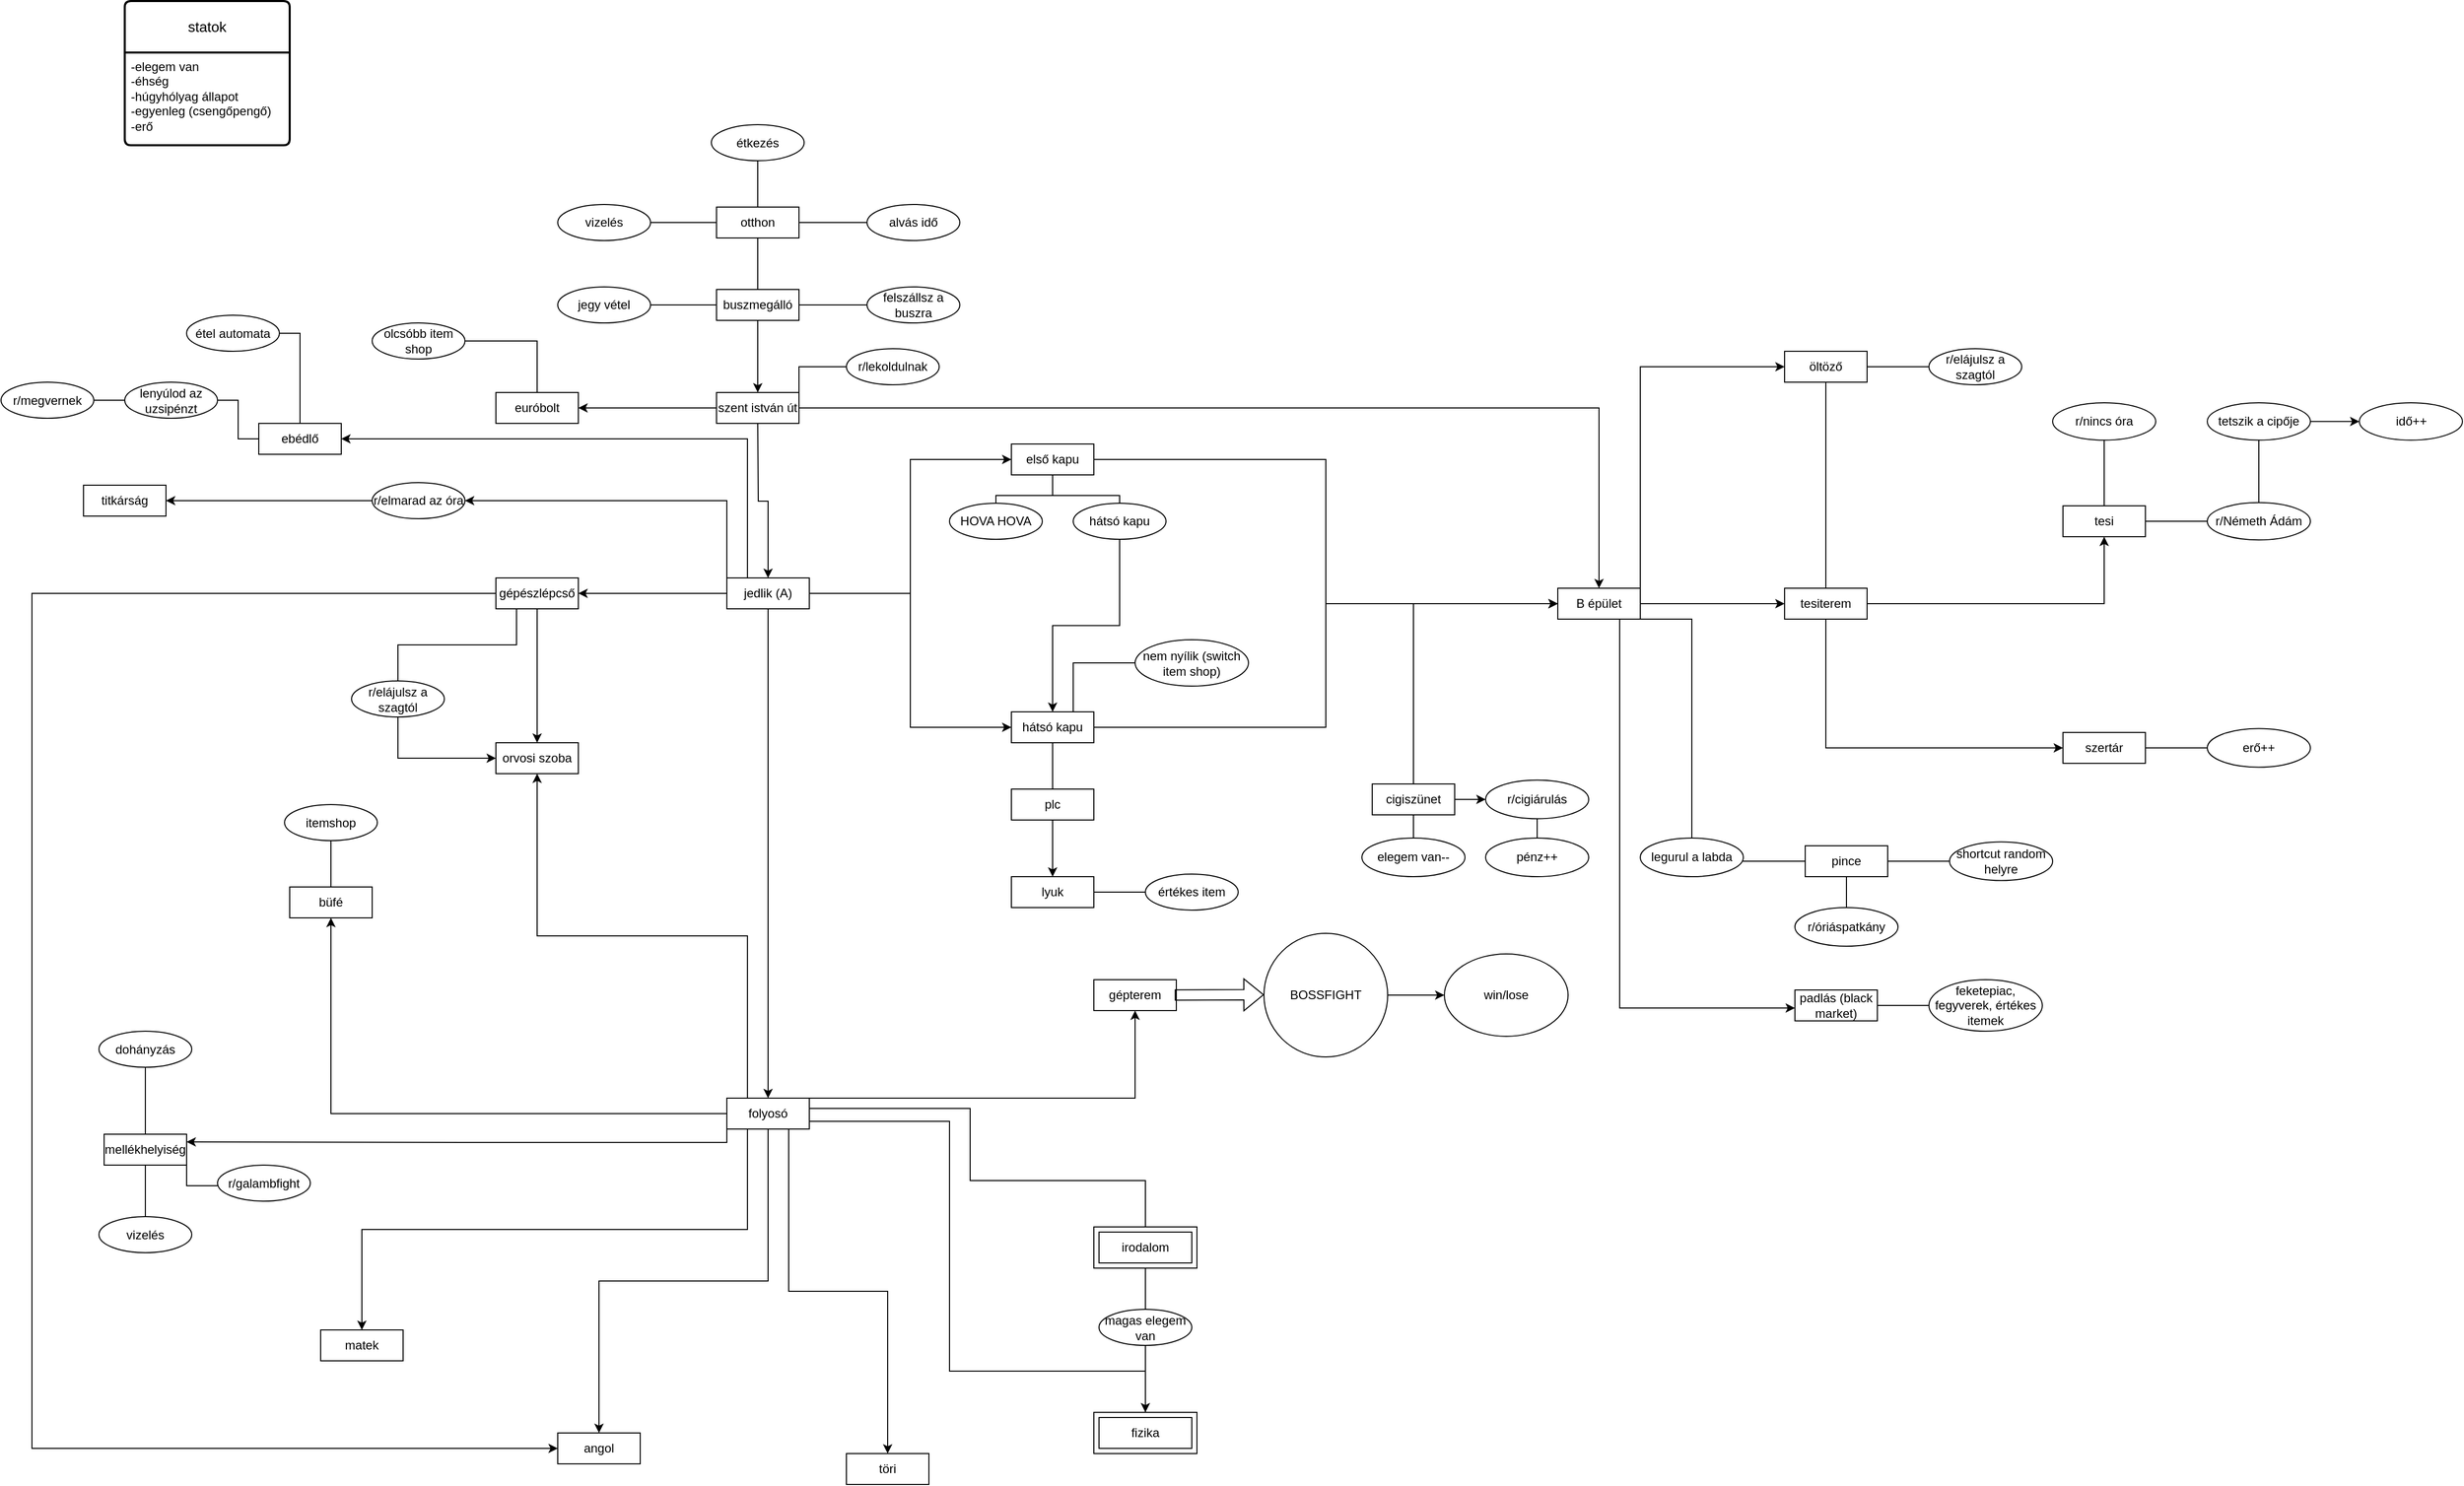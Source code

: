 <mxfile version="22.0.8" type="device">
  <diagram name="1 oldal" id="tu6M4VcM7T1I7CEPvptW">
    <mxGraphModel dx="3033" dy="2400" grid="1" gridSize="10" guides="1" tooltips="1" connect="1" arrows="1" fold="1" page="1" pageScale="1" pageWidth="827" pageHeight="1169" math="0" shadow="0">
      <root>
        <mxCell id="0" />
        <mxCell id="1" parent="0" />
        <mxCell id="aubDnxRcJxpnkFUwv6Uk-18" value="" style="edgeStyle=orthogonalEdgeStyle;rounded=0;orthogonalLoop=1;jettySize=auto;html=1;endArrow=none;endFill=0;" edge="1" parent="1" source="aubDnxRcJxpnkFUwv6Uk-1" target="aubDnxRcJxpnkFUwv6Uk-17">
          <mxGeometry relative="1" as="geometry" />
        </mxCell>
        <mxCell id="aubDnxRcJxpnkFUwv6Uk-1" value="otthon" style="rounded=0;whiteSpace=wrap;html=1;" vertex="1" parent="1">
          <mxGeometry x="374" y="60" width="80" height="30" as="geometry" />
        </mxCell>
        <mxCell id="aubDnxRcJxpnkFUwv6Uk-20" value="" style="edgeStyle=orthogonalEdgeStyle;rounded=0;orthogonalLoop=1;jettySize=auto;html=1;" edge="1" parent="1" source="aubDnxRcJxpnkFUwv6Uk-17" target="aubDnxRcJxpnkFUwv6Uk-19">
          <mxGeometry relative="1" as="geometry" />
        </mxCell>
        <mxCell id="aubDnxRcJxpnkFUwv6Uk-17" value="buszmegálló" style="rounded=0;whiteSpace=wrap;html=1;" vertex="1" parent="1">
          <mxGeometry x="374" y="140" width="80" height="30" as="geometry" />
        </mxCell>
        <mxCell id="aubDnxRcJxpnkFUwv6Uk-27" style="edgeStyle=orthogonalEdgeStyle;rounded=0;orthogonalLoop=1;jettySize=auto;html=1;exitX=1;exitY=0.5;exitDx=0;exitDy=0;" edge="1" parent="1" source="aubDnxRcJxpnkFUwv6Uk-19" target="aubDnxRcJxpnkFUwv6Uk-25">
          <mxGeometry relative="1" as="geometry" />
        </mxCell>
        <mxCell id="aubDnxRcJxpnkFUwv6Uk-82" style="edgeStyle=orthogonalEdgeStyle;rounded=0;orthogonalLoop=1;jettySize=auto;html=1;exitX=0;exitY=0.5;exitDx=0;exitDy=0;entryX=1;entryY=0.5;entryDx=0;entryDy=0;" edge="1" parent="1" source="aubDnxRcJxpnkFUwv6Uk-19" target="aubDnxRcJxpnkFUwv6Uk-81">
          <mxGeometry relative="1" as="geometry" />
        </mxCell>
        <mxCell id="aubDnxRcJxpnkFUwv6Uk-19" value="szent istván út" style="rounded=0;whiteSpace=wrap;html=1;" vertex="1" parent="1">
          <mxGeometry x="374" y="240" width="80" height="30" as="geometry" />
        </mxCell>
        <mxCell id="aubDnxRcJxpnkFUwv6Uk-21" value="" style="edgeStyle=orthogonalEdgeStyle;rounded=0;orthogonalLoop=1;jettySize=auto;html=1;" edge="1" parent="1" target="aubDnxRcJxpnkFUwv6Uk-22">
          <mxGeometry relative="1" as="geometry">
            <mxPoint x="414" y="270" as="sourcePoint" />
          </mxGeometry>
        </mxCell>
        <mxCell id="aubDnxRcJxpnkFUwv6Uk-24" value="" style="edgeStyle=orthogonalEdgeStyle;rounded=0;orthogonalLoop=1;jettySize=auto;html=1;" edge="1" parent="1" source="aubDnxRcJxpnkFUwv6Uk-22" target="aubDnxRcJxpnkFUwv6Uk-23">
          <mxGeometry relative="1" as="geometry" />
        </mxCell>
        <mxCell id="aubDnxRcJxpnkFUwv6Uk-29" style="edgeStyle=orthogonalEdgeStyle;rounded=0;orthogonalLoop=1;jettySize=auto;html=1;exitX=1;exitY=0.5;exitDx=0;exitDy=0;entryX=0;entryY=0.5;entryDx=0;entryDy=0;" edge="1" parent="1" source="aubDnxRcJxpnkFUwv6Uk-22" target="aubDnxRcJxpnkFUwv6Uk-28">
          <mxGeometry relative="1" as="geometry" />
        </mxCell>
        <mxCell id="aubDnxRcJxpnkFUwv6Uk-31" style="edgeStyle=orthogonalEdgeStyle;rounded=0;orthogonalLoop=1;jettySize=auto;html=1;exitX=1;exitY=0.5;exitDx=0;exitDy=0;entryX=0;entryY=0.5;entryDx=0;entryDy=0;" edge="1" parent="1" source="aubDnxRcJxpnkFUwv6Uk-22" target="aubDnxRcJxpnkFUwv6Uk-26">
          <mxGeometry relative="1" as="geometry" />
        </mxCell>
        <mxCell id="aubDnxRcJxpnkFUwv6Uk-84" style="edgeStyle=orthogonalEdgeStyle;rounded=0;orthogonalLoop=1;jettySize=auto;html=1;exitX=0;exitY=0.5;exitDx=0;exitDy=0;entryX=1;entryY=0.5;entryDx=0;entryDy=0;" edge="1" parent="1" source="aubDnxRcJxpnkFUwv6Uk-22" target="aubDnxRcJxpnkFUwv6Uk-83">
          <mxGeometry relative="1" as="geometry" />
        </mxCell>
        <mxCell id="aubDnxRcJxpnkFUwv6Uk-97" style="edgeStyle=orthogonalEdgeStyle;rounded=0;orthogonalLoop=1;jettySize=auto;html=1;exitX=0.25;exitY=0;exitDx=0;exitDy=0;entryX=1;entryY=0.5;entryDx=0;entryDy=0;" edge="1" parent="1" source="aubDnxRcJxpnkFUwv6Uk-22" target="aubDnxRcJxpnkFUwv6Uk-96">
          <mxGeometry relative="1" as="geometry" />
        </mxCell>
        <mxCell id="aubDnxRcJxpnkFUwv6Uk-99" style="edgeStyle=orthogonalEdgeStyle;rounded=0;orthogonalLoop=1;jettySize=auto;html=1;exitX=0;exitY=0;exitDx=0;exitDy=0;entryX=1;entryY=0.5;entryDx=0;entryDy=0;" edge="1" parent="1" source="aubDnxRcJxpnkFUwv6Uk-124" target="aubDnxRcJxpnkFUwv6Uk-98">
          <mxGeometry relative="1" as="geometry">
            <Array as="points">
              <mxPoint x="53" y="345" />
            </Array>
          </mxGeometry>
        </mxCell>
        <mxCell id="aubDnxRcJxpnkFUwv6Uk-22" value="jedlik (A)" style="rounded=0;whiteSpace=wrap;html=1;" vertex="1" parent="1">
          <mxGeometry x="384" y="420" width="80" height="30" as="geometry" />
        </mxCell>
        <mxCell id="aubDnxRcJxpnkFUwv6Uk-34" value="" style="edgeStyle=orthogonalEdgeStyle;rounded=0;orthogonalLoop=1;jettySize=auto;html=1;entryX=0.5;entryY=1;entryDx=0;entryDy=0;" edge="1" parent="1" source="aubDnxRcJxpnkFUwv6Uk-23" target="aubDnxRcJxpnkFUwv6Uk-33">
          <mxGeometry relative="1" as="geometry">
            <mxPoint x="-10" y="860" as="targetPoint" />
          </mxGeometry>
        </mxCell>
        <mxCell id="aubDnxRcJxpnkFUwv6Uk-36" style="edgeStyle=orthogonalEdgeStyle;rounded=0;orthogonalLoop=1;jettySize=auto;html=1;exitX=0;exitY=1;exitDx=0;exitDy=0;entryX=1;entryY=0.25;entryDx=0;entryDy=0;" edge="1" parent="1" source="aubDnxRcJxpnkFUwv6Uk-23" target="aubDnxRcJxpnkFUwv6Uk-35">
          <mxGeometry relative="1" as="geometry">
            <Array as="points">
              <mxPoint x="384" y="968" />
              <mxPoint x="130" y="968" />
            </Array>
          </mxGeometry>
        </mxCell>
        <mxCell id="aubDnxRcJxpnkFUwv6Uk-48" style="edgeStyle=orthogonalEdgeStyle;rounded=0;orthogonalLoop=1;jettySize=auto;html=1;exitX=1;exitY=0.5;exitDx=0;exitDy=0;" edge="1" parent="1" source="aubDnxRcJxpnkFUwv6Uk-23" target="aubDnxRcJxpnkFUwv6Uk-47">
          <mxGeometry relative="1" as="geometry">
            <Array as="points">
              <mxPoint x="464" y="925" />
            </Array>
          </mxGeometry>
        </mxCell>
        <mxCell id="aubDnxRcJxpnkFUwv6Uk-64" style="edgeStyle=orthogonalEdgeStyle;rounded=0;orthogonalLoop=1;jettySize=auto;html=1;exitX=1;exitY=0.25;exitDx=0;exitDy=0;entryX=0.5;entryY=0;entryDx=0;entryDy=0;endArrow=none;endFill=0;" edge="1" parent="1" source="aubDnxRcJxpnkFUwv6Uk-23" target="aubDnxRcJxpnkFUwv6Uk-57">
          <mxGeometry relative="1" as="geometry">
            <Array as="points">
              <mxPoint x="464" y="935" />
              <mxPoint x="620" y="935" />
              <mxPoint x="620" y="1005" />
              <mxPoint x="790" y="1005" />
            </Array>
          </mxGeometry>
        </mxCell>
        <mxCell id="aubDnxRcJxpnkFUwv6Uk-67" style="edgeStyle=orthogonalEdgeStyle;rounded=0;orthogonalLoop=1;jettySize=auto;html=1;exitX=1;exitY=0.75;exitDx=0;exitDy=0;" edge="1" parent="1" source="aubDnxRcJxpnkFUwv6Uk-23" target="aubDnxRcJxpnkFUwv6Uk-58">
          <mxGeometry relative="1" as="geometry">
            <Array as="points">
              <mxPoint x="600" y="948" />
              <mxPoint x="600" y="1190" />
            </Array>
          </mxGeometry>
        </mxCell>
        <mxCell id="aubDnxRcJxpnkFUwv6Uk-68" style="edgeStyle=orthogonalEdgeStyle;rounded=0;orthogonalLoop=1;jettySize=auto;html=1;exitX=0.75;exitY=1;exitDx=0;exitDy=0;" edge="1" parent="1" source="aubDnxRcJxpnkFUwv6Uk-23" target="aubDnxRcJxpnkFUwv6Uk-52">
          <mxGeometry relative="1" as="geometry" />
        </mxCell>
        <mxCell id="aubDnxRcJxpnkFUwv6Uk-69" style="edgeStyle=orthogonalEdgeStyle;rounded=0;orthogonalLoop=1;jettySize=auto;html=1;exitX=0.5;exitY=1;exitDx=0;exitDy=0;entryX=0.5;entryY=0;entryDx=0;entryDy=0;" edge="1" parent="1" source="aubDnxRcJxpnkFUwv6Uk-23" target="aubDnxRcJxpnkFUwv6Uk-53">
          <mxGeometry relative="1" as="geometry" />
        </mxCell>
        <mxCell id="aubDnxRcJxpnkFUwv6Uk-70" style="edgeStyle=orthogonalEdgeStyle;rounded=0;orthogonalLoop=1;jettySize=auto;html=1;exitX=0.25;exitY=1;exitDx=0;exitDy=0;entryX=0.5;entryY=0;entryDx=0;entryDy=0;" edge="1" parent="1" source="aubDnxRcJxpnkFUwv6Uk-23" target="aubDnxRcJxpnkFUwv6Uk-54">
          <mxGeometry relative="1" as="geometry" />
        </mxCell>
        <mxCell id="aubDnxRcJxpnkFUwv6Uk-87" style="edgeStyle=orthogonalEdgeStyle;rounded=0;orthogonalLoop=1;jettySize=auto;html=1;exitX=0.25;exitY=0;exitDx=0;exitDy=0;entryX=0.5;entryY=1;entryDx=0;entryDy=0;" edge="1" parent="1" source="aubDnxRcJxpnkFUwv6Uk-23" target="aubDnxRcJxpnkFUwv6Uk-86">
          <mxGeometry relative="1" as="geometry" />
        </mxCell>
        <mxCell id="aubDnxRcJxpnkFUwv6Uk-23" value="folyosó" style="rounded=0;whiteSpace=wrap;html=1;" vertex="1" parent="1">
          <mxGeometry x="384" y="925" width="80" height="30" as="geometry" />
        </mxCell>
        <mxCell id="aubDnxRcJxpnkFUwv6Uk-43" style="edgeStyle=orthogonalEdgeStyle;rounded=0;orthogonalLoop=1;jettySize=auto;html=1;exitX=1;exitY=0.5;exitDx=0;exitDy=0;" edge="1" parent="1" source="aubDnxRcJxpnkFUwv6Uk-25" target="aubDnxRcJxpnkFUwv6Uk-37">
          <mxGeometry relative="1" as="geometry" />
        </mxCell>
        <mxCell id="aubDnxRcJxpnkFUwv6Uk-44" style="edgeStyle=orthogonalEdgeStyle;rounded=0;orthogonalLoop=1;jettySize=auto;html=1;exitX=1;exitY=0;exitDx=0;exitDy=0;entryX=0;entryY=0.5;entryDx=0;entryDy=0;" edge="1" parent="1" source="aubDnxRcJxpnkFUwv6Uk-25" target="aubDnxRcJxpnkFUwv6Uk-38">
          <mxGeometry relative="1" as="geometry" />
        </mxCell>
        <mxCell id="aubDnxRcJxpnkFUwv6Uk-46" style="edgeStyle=orthogonalEdgeStyle;rounded=0;orthogonalLoop=1;jettySize=auto;html=1;exitX=0.75;exitY=1;exitDx=0;exitDy=0;entryX=0;entryY=0.25;entryDx=0;entryDy=0;" edge="1" parent="1" source="aubDnxRcJxpnkFUwv6Uk-25">
          <mxGeometry relative="1" as="geometry">
            <mxPoint x="1250" y="470" as="sourcePoint" />
            <mxPoint x="1420" y="837.5" as="targetPoint" />
            <Array as="points">
              <mxPoint x="1250" y="837" />
            </Array>
          </mxGeometry>
        </mxCell>
        <mxCell id="aubDnxRcJxpnkFUwv6Uk-25" value="B épület" style="rounded=0;whiteSpace=wrap;html=1;" vertex="1" parent="1">
          <mxGeometry x="1190" y="430" width="80" height="30" as="geometry" />
        </mxCell>
        <mxCell id="aubDnxRcJxpnkFUwv6Uk-32" style="edgeStyle=orthogonalEdgeStyle;rounded=0;orthogonalLoop=1;jettySize=auto;html=1;exitX=1;exitY=0.5;exitDx=0;exitDy=0;entryX=0;entryY=0.5;entryDx=0;entryDy=0;" edge="1" parent="1" source="aubDnxRcJxpnkFUwv6Uk-26" target="aubDnxRcJxpnkFUwv6Uk-25">
          <mxGeometry relative="1" as="geometry" />
        </mxCell>
        <mxCell id="aubDnxRcJxpnkFUwv6Uk-95" value="" style="edgeStyle=orthogonalEdgeStyle;rounded=0;orthogonalLoop=1;jettySize=auto;html=1;" edge="1" parent="1" source="aubDnxRcJxpnkFUwv6Uk-26" target="aubDnxRcJxpnkFUwv6Uk-94">
          <mxGeometry relative="1" as="geometry" />
        </mxCell>
        <mxCell id="aubDnxRcJxpnkFUwv6Uk-141" style="edgeStyle=orthogonalEdgeStyle;rounded=0;orthogonalLoop=1;jettySize=auto;html=1;exitX=0.75;exitY=0;exitDx=0;exitDy=0;entryX=0;entryY=0.5;entryDx=0;entryDy=0;endArrow=none;endFill=0;" edge="1" parent="1" source="aubDnxRcJxpnkFUwv6Uk-26" target="aubDnxRcJxpnkFUwv6Uk-140">
          <mxGeometry relative="1" as="geometry" />
        </mxCell>
        <mxCell id="aubDnxRcJxpnkFUwv6Uk-26" value="hátsó kapu" style="rounded=0;whiteSpace=wrap;html=1;" vertex="1" parent="1">
          <mxGeometry x="660" y="550" width="80" height="30" as="geometry" />
        </mxCell>
        <mxCell id="aubDnxRcJxpnkFUwv6Uk-30" style="edgeStyle=orthogonalEdgeStyle;rounded=0;orthogonalLoop=1;jettySize=auto;html=1;exitX=1;exitY=0.5;exitDx=0;exitDy=0;entryX=0;entryY=0.5;entryDx=0;entryDy=0;" edge="1" parent="1" source="aubDnxRcJxpnkFUwv6Uk-28" target="aubDnxRcJxpnkFUwv6Uk-25">
          <mxGeometry relative="1" as="geometry" />
        </mxCell>
        <mxCell id="aubDnxRcJxpnkFUwv6Uk-133" style="edgeStyle=orthogonalEdgeStyle;rounded=0;orthogonalLoop=1;jettySize=auto;html=1;exitX=0.5;exitY=1;exitDx=0;exitDy=0;entryX=0.5;entryY=0;entryDx=0;entryDy=0;endArrow=none;endFill=0;" edge="1" parent="1" source="aubDnxRcJxpnkFUwv6Uk-28" target="aubDnxRcJxpnkFUwv6Uk-130">
          <mxGeometry relative="1" as="geometry">
            <Array as="points">
              <mxPoint x="700" y="340" />
              <mxPoint x="765" y="340" />
            </Array>
          </mxGeometry>
        </mxCell>
        <mxCell id="aubDnxRcJxpnkFUwv6Uk-135" style="edgeStyle=orthogonalEdgeStyle;rounded=0;orthogonalLoop=1;jettySize=auto;html=1;exitX=0.5;exitY=1;exitDx=0;exitDy=0;endArrow=none;endFill=0;" edge="1" parent="1" source="aubDnxRcJxpnkFUwv6Uk-28" target="aubDnxRcJxpnkFUwv6Uk-126">
          <mxGeometry relative="1" as="geometry" />
        </mxCell>
        <mxCell id="aubDnxRcJxpnkFUwv6Uk-28" value="első kapu" style="rounded=0;whiteSpace=wrap;html=1;" vertex="1" parent="1">
          <mxGeometry x="660" y="290" width="80" height="30" as="geometry" />
        </mxCell>
        <mxCell id="aubDnxRcJxpnkFUwv6Uk-146" style="edgeStyle=orthogonalEdgeStyle;rounded=0;orthogonalLoop=1;jettySize=auto;html=1;exitX=0.5;exitY=0;exitDx=0;exitDy=0;endArrow=none;endFill=0;" edge="1" parent="1" source="aubDnxRcJxpnkFUwv6Uk-33" target="aubDnxRcJxpnkFUwv6Uk-145">
          <mxGeometry relative="1" as="geometry" />
        </mxCell>
        <mxCell id="aubDnxRcJxpnkFUwv6Uk-33" value="büfé" style="rounded=0;whiteSpace=wrap;html=1;" vertex="1" parent="1">
          <mxGeometry x="-40" y="720" width="80" height="30" as="geometry" />
        </mxCell>
        <mxCell id="aubDnxRcJxpnkFUwv6Uk-161" style="edgeStyle=orthogonalEdgeStyle;rounded=0;orthogonalLoop=1;jettySize=auto;html=1;exitX=0.5;exitY=1;exitDx=0;exitDy=0;endArrow=none;endFill=0;" edge="1" parent="1" source="aubDnxRcJxpnkFUwv6Uk-35" target="aubDnxRcJxpnkFUwv6Uk-160">
          <mxGeometry relative="1" as="geometry" />
        </mxCell>
        <mxCell id="aubDnxRcJxpnkFUwv6Uk-162" style="edgeStyle=orthogonalEdgeStyle;rounded=0;orthogonalLoop=1;jettySize=auto;html=1;exitX=0.5;exitY=0;exitDx=0;exitDy=0;endArrow=none;endFill=0;" edge="1" parent="1" source="aubDnxRcJxpnkFUwv6Uk-35" target="aubDnxRcJxpnkFUwv6Uk-159">
          <mxGeometry relative="1" as="geometry" />
        </mxCell>
        <mxCell id="aubDnxRcJxpnkFUwv6Uk-164" style="edgeStyle=orthogonalEdgeStyle;rounded=0;orthogonalLoop=1;jettySize=auto;html=1;exitX=1;exitY=1;exitDx=0;exitDy=0;endArrow=none;endFill=0;" edge="1" parent="1" source="aubDnxRcJxpnkFUwv6Uk-35" target="aubDnxRcJxpnkFUwv6Uk-163">
          <mxGeometry relative="1" as="geometry">
            <Array as="points">
              <mxPoint x="-140" y="1010" />
            </Array>
          </mxGeometry>
        </mxCell>
        <mxCell id="aubDnxRcJxpnkFUwv6Uk-35" value="mellékhelyiség" style="rounded=0;whiteSpace=wrap;html=1;" vertex="1" parent="1">
          <mxGeometry x="-220" y="960" width="80" height="30" as="geometry" />
        </mxCell>
        <mxCell id="aubDnxRcJxpnkFUwv6Uk-72" value="" style="edgeStyle=orthogonalEdgeStyle;rounded=0;orthogonalLoop=1;jettySize=auto;html=1;" edge="1" parent="1" source="aubDnxRcJxpnkFUwv6Uk-37" target="aubDnxRcJxpnkFUwv6Uk-71">
          <mxGeometry relative="1" as="geometry" />
        </mxCell>
        <mxCell id="aubDnxRcJxpnkFUwv6Uk-101" style="edgeStyle=orthogonalEdgeStyle;rounded=0;orthogonalLoop=1;jettySize=auto;html=1;exitX=0.5;exitY=1;exitDx=0;exitDy=0;entryX=0;entryY=0.5;entryDx=0;entryDy=0;" edge="1" parent="1" source="aubDnxRcJxpnkFUwv6Uk-37" target="aubDnxRcJxpnkFUwv6Uk-100">
          <mxGeometry relative="1" as="geometry" />
        </mxCell>
        <mxCell id="aubDnxRcJxpnkFUwv6Uk-37" value="tesiterem" style="rounded=0;whiteSpace=wrap;html=1;" vertex="1" parent="1">
          <mxGeometry x="1410" y="430" width="80" height="30" as="geometry" />
        </mxCell>
        <mxCell id="aubDnxRcJxpnkFUwv6Uk-39" value="" style="edgeStyle=orthogonalEdgeStyle;rounded=0;orthogonalLoop=1;jettySize=auto;html=1;endArrow=none;endFill=0;" edge="1" parent="1" source="aubDnxRcJxpnkFUwv6Uk-38" target="aubDnxRcJxpnkFUwv6Uk-37">
          <mxGeometry relative="1" as="geometry" />
        </mxCell>
        <mxCell id="aubDnxRcJxpnkFUwv6Uk-38" value="öltöző" style="rounded=0;whiteSpace=wrap;html=1;" vertex="1" parent="1">
          <mxGeometry x="1410" y="200" width="80" height="30" as="geometry" />
        </mxCell>
        <mxCell id="aubDnxRcJxpnkFUwv6Uk-171" style="edgeStyle=orthogonalEdgeStyle;rounded=0;orthogonalLoop=1;jettySize=auto;html=1;exitX=1;exitY=0.5;exitDx=0;exitDy=0;endArrow=none;endFill=0;" edge="1" parent="1" source="aubDnxRcJxpnkFUwv6Uk-40" target="aubDnxRcJxpnkFUwv6Uk-170">
          <mxGeometry relative="1" as="geometry" />
        </mxCell>
        <mxCell id="aubDnxRcJxpnkFUwv6Uk-173" style="edgeStyle=orthogonalEdgeStyle;rounded=0;orthogonalLoop=1;jettySize=auto;html=1;exitX=0.5;exitY=1;exitDx=0;exitDy=0;endArrow=none;endFill=0;" edge="1" parent="1" source="aubDnxRcJxpnkFUwv6Uk-40" target="aubDnxRcJxpnkFUwv6Uk-172">
          <mxGeometry relative="1" as="geometry" />
        </mxCell>
        <mxCell id="aubDnxRcJxpnkFUwv6Uk-40" value="pince" style="rounded=0;whiteSpace=wrap;html=1;" vertex="1" parent="1">
          <mxGeometry x="1430" y="680" width="80" height="30" as="geometry" />
        </mxCell>
        <mxCell id="aubDnxRcJxpnkFUwv6Uk-180" style="edgeStyle=orthogonalEdgeStyle;rounded=0;orthogonalLoop=1;jettySize=auto;html=1;exitX=1;exitY=0.5;exitDx=0;exitDy=0;endArrow=none;endFill=0;" edge="1" parent="1" source="aubDnxRcJxpnkFUwv6Uk-45" target="aubDnxRcJxpnkFUwv6Uk-179">
          <mxGeometry relative="1" as="geometry" />
        </mxCell>
        <mxCell id="aubDnxRcJxpnkFUwv6Uk-45" value="padlás (black market)" style="rounded=0;whiteSpace=wrap;html=1;" vertex="1" parent="1">
          <mxGeometry x="1420" y="820" width="80" height="30" as="geometry" />
        </mxCell>
        <mxCell id="aubDnxRcJxpnkFUwv6Uk-47" value="gépterem" style="rounded=0;whiteSpace=wrap;html=1;" vertex="1" parent="1">
          <mxGeometry x="740" y="810" width="80" height="30" as="geometry" />
        </mxCell>
        <mxCell id="aubDnxRcJxpnkFUwv6Uk-52" value="töri" style="rounded=0;whiteSpace=wrap;html=1;" vertex="1" parent="1">
          <mxGeometry x="500" y="1270" width="80" height="30" as="geometry" />
        </mxCell>
        <mxCell id="aubDnxRcJxpnkFUwv6Uk-53" value="angol" style="rounded=0;whiteSpace=wrap;html=1;" vertex="1" parent="1">
          <mxGeometry x="220" y="1250" width="80" height="30" as="geometry" />
        </mxCell>
        <mxCell id="aubDnxRcJxpnkFUwv6Uk-54" value="matek" style="rounded=0;whiteSpace=wrap;html=1;" vertex="1" parent="1">
          <mxGeometry x="-10" y="1150" width="80" height="30" as="geometry" />
        </mxCell>
        <mxCell id="aubDnxRcJxpnkFUwv6Uk-157" value="" style="edgeStyle=orthogonalEdgeStyle;rounded=0;orthogonalLoop=1;jettySize=auto;html=1;endArrow=none;endFill=0;" edge="1" parent="1" source="aubDnxRcJxpnkFUwv6Uk-57" target="aubDnxRcJxpnkFUwv6Uk-156">
          <mxGeometry relative="1" as="geometry" />
        </mxCell>
        <mxCell id="aubDnxRcJxpnkFUwv6Uk-57" value="irodalom" style="shape=ext;margin=3;double=1;whiteSpace=wrap;html=1;align=center;" vertex="1" parent="1">
          <mxGeometry x="740" y="1050" width="100" height="40" as="geometry" />
        </mxCell>
        <mxCell id="aubDnxRcJxpnkFUwv6Uk-158" style="edgeStyle=orthogonalEdgeStyle;rounded=0;orthogonalLoop=1;jettySize=auto;html=1;exitX=0.5;exitY=0;exitDx=0;exitDy=0;endArrow=none;endFill=0;" edge="1" parent="1" source="aubDnxRcJxpnkFUwv6Uk-58" target="aubDnxRcJxpnkFUwv6Uk-156">
          <mxGeometry relative="1" as="geometry" />
        </mxCell>
        <mxCell id="aubDnxRcJxpnkFUwv6Uk-58" value="fizika" style="shape=ext;margin=3;double=1;whiteSpace=wrap;html=1;align=center;" vertex="1" parent="1">
          <mxGeometry x="740" y="1230" width="100" height="40" as="geometry" />
        </mxCell>
        <mxCell id="aubDnxRcJxpnkFUwv6Uk-71" value="tesi" style="rounded=0;whiteSpace=wrap;html=1;" vertex="1" parent="1">
          <mxGeometry x="1680" y="350" width="80" height="30" as="geometry" />
        </mxCell>
        <mxCell id="aubDnxRcJxpnkFUwv6Uk-75" value="" style="shape=tableRow;horizontal=0;startSize=0;swimlaneHead=0;swimlaneBody=0;fillColor=none;collapsible=0;dropTarget=0;points=[[0,0.5],[1,0.5]];portConstraint=eastwest;top=0;left=0;right=0;bottom=0;" vertex="1" parent="1">
          <mxGeometry x="20" y="115" width="180" height="30" as="geometry" />
        </mxCell>
        <mxCell id="aubDnxRcJxpnkFUwv6Uk-76" value="" style="shape=partialRectangle;connectable=0;fillColor=none;top=0;left=0;bottom=0;right=0;editable=1;overflow=hidden;whiteSpace=wrap;html=1;" vertex="1" parent="aubDnxRcJxpnkFUwv6Uk-75">
          <mxGeometry width="30" height="30" as="geometry">
            <mxRectangle width="30" height="30" as="alternateBounds" />
          </mxGeometry>
        </mxCell>
        <mxCell id="aubDnxRcJxpnkFUwv6Uk-79" value="statok" style="swimlane;childLayout=stackLayout;horizontal=1;startSize=50;horizontalStack=0;rounded=1;fontSize=14;fontStyle=0;strokeWidth=2;resizeParent=0;resizeLast=1;shadow=0;dashed=0;align=center;arcSize=4;whiteSpace=wrap;html=1;" vertex="1" parent="1">
          <mxGeometry x="-200" y="-140" width="160" height="140" as="geometry">
            <mxRectangle x="-200" y="-140" width="80" height="50" as="alternateBounds" />
          </mxGeometry>
        </mxCell>
        <mxCell id="aubDnxRcJxpnkFUwv6Uk-80" value="-elegem van&lt;br&gt;-éhség&lt;br&gt;-húgyhólyag állapot&lt;br&gt;-egyenleg (csengőpengő)&lt;br&gt;-erő" style="align=left;strokeColor=none;fillColor=none;spacingLeft=4;fontSize=12;verticalAlign=top;resizable=0;rotatable=0;part=1;html=1;" vertex="1" parent="aubDnxRcJxpnkFUwv6Uk-79">
          <mxGeometry y="50" width="160" height="90" as="geometry" />
        </mxCell>
        <mxCell id="aubDnxRcJxpnkFUwv6Uk-81" value="euróbolt" style="rounded=0;whiteSpace=wrap;html=1;" vertex="1" parent="1">
          <mxGeometry x="160" y="240" width="80" height="30" as="geometry" />
        </mxCell>
        <mxCell id="aubDnxRcJxpnkFUwv6Uk-85" style="edgeStyle=orthogonalEdgeStyle;rounded=0;orthogonalLoop=1;jettySize=auto;html=1;exitX=0;exitY=0.5;exitDx=0;exitDy=0;entryX=0;entryY=0.5;entryDx=0;entryDy=0;" edge="1" parent="1" source="aubDnxRcJxpnkFUwv6Uk-83" target="aubDnxRcJxpnkFUwv6Uk-53">
          <mxGeometry relative="1" as="geometry">
            <Array as="points">
              <mxPoint x="-290" y="435" />
              <mxPoint x="-290" y="1265" />
            </Array>
          </mxGeometry>
        </mxCell>
        <mxCell id="aubDnxRcJxpnkFUwv6Uk-88" style="edgeStyle=orthogonalEdgeStyle;rounded=0;orthogonalLoop=1;jettySize=auto;html=1;exitX=0.5;exitY=1;exitDx=0;exitDy=0;entryX=0.5;entryY=0;entryDx=0;entryDy=0;" edge="1" parent="1" source="aubDnxRcJxpnkFUwv6Uk-83" target="aubDnxRcJxpnkFUwv6Uk-86">
          <mxGeometry relative="1" as="geometry" />
        </mxCell>
        <mxCell id="aubDnxRcJxpnkFUwv6Uk-143" style="edgeStyle=orthogonalEdgeStyle;rounded=0;orthogonalLoop=1;jettySize=auto;html=1;exitX=0.25;exitY=1;exitDx=0;exitDy=0;endArrow=none;endFill=0;" edge="1" parent="1" source="aubDnxRcJxpnkFUwv6Uk-83" target="aubDnxRcJxpnkFUwv6Uk-142">
          <mxGeometry relative="1" as="geometry" />
        </mxCell>
        <mxCell id="aubDnxRcJxpnkFUwv6Uk-83" value="gépészlépcső" style="rounded=0;whiteSpace=wrap;html=1;" vertex="1" parent="1">
          <mxGeometry x="160" y="420" width="80" height="30" as="geometry" />
        </mxCell>
        <mxCell id="aubDnxRcJxpnkFUwv6Uk-86" value="orvosi szoba" style="rounded=0;whiteSpace=wrap;html=1;" vertex="1" parent="1">
          <mxGeometry x="160" y="580" width="80" height="30" as="geometry" />
        </mxCell>
        <mxCell id="aubDnxRcJxpnkFUwv6Uk-92" style="edgeStyle=orthogonalEdgeStyle;rounded=0;orthogonalLoop=1;jettySize=auto;html=1;exitX=0.5;exitY=0;exitDx=0;exitDy=0;entryX=0;entryY=0.5;entryDx=0;entryDy=0;" edge="1" parent="1" source="aubDnxRcJxpnkFUwv6Uk-89" target="aubDnxRcJxpnkFUwv6Uk-25">
          <mxGeometry relative="1" as="geometry" />
        </mxCell>
        <mxCell id="aubDnxRcJxpnkFUwv6Uk-194" style="edgeStyle=orthogonalEdgeStyle;rounded=0;orthogonalLoop=1;jettySize=auto;html=1;exitX=1;exitY=0.5;exitDx=0;exitDy=0;" edge="1" parent="1" source="aubDnxRcJxpnkFUwv6Uk-89" target="aubDnxRcJxpnkFUwv6Uk-193">
          <mxGeometry relative="1" as="geometry" />
        </mxCell>
        <mxCell id="aubDnxRcJxpnkFUwv6Uk-89" value="cigiszünet" style="rounded=0;whiteSpace=wrap;html=1;" vertex="1" parent="1">
          <mxGeometry x="1010" y="620" width="80" height="30" as="geometry" />
        </mxCell>
        <mxCell id="aubDnxRcJxpnkFUwv6Uk-93" value="plc" style="rounded=0;whiteSpace=wrap;html=1;" vertex="1" parent="1">
          <mxGeometry x="660" y="625" width="80" height="30" as="geometry" />
        </mxCell>
        <mxCell id="aubDnxRcJxpnkFUwv6Uk-139" style="edgeStyle=orthogonalEdgeStyle;rounded=0;orthogonalLoop=1;jettySize=auto;html=1;exitX=1;exitY=0.5;exitDx=0;exitDy=0;endArrow=none;endFill=0;" edge="1" parent="1" source="aubDnxRcJxpnkFUwv6Uk-94" target="aubDnxRcJxpnkFUwv6Uk-138">
          <mxGeometry relative="1" as="geometry" />
        </mxCell>
        <mxCell id="aubDnxRcJxpnkFUwv6Uk-94" value="lyuk" style="rounded=0;whiteSpace=wrap;html=1;" vertex="1" parent="1">
          <mxGeometry x="660" y="710" width="80" height="30" as="geometry" />
        </mxCell>
        <mxCell id="aubDnxRcJxpnkFUwv6Uk-96" value="ebédlő" style="rounded=0;whiteSpace=wrap;html=1;" vertex="1" parent="1">
          <mxGeometry x="-70" y="270" width="80" height="30" as="geometry" />
        </mxCell>
        <mxCell id="aubDnxRcJxpnkFUwv6Uk-98" value="titkárság" style="rounded=0;whiteSpace=wrap;html=1;" vertex="1" parent="1">
          <mxGeometry x="-240" y="330" width="80" height="30" as="geometry" />
        </mxCell>
        <mxCell id="aubDnxRcJxpnkFUwv6Uk-166" style="edgeStyle=orthogonalEdgeStyle;rounded=0;orthogonalLoop=1;jettySize=auto;html=1;exitX=1;exitY=0.5;exitDx=0;exitDy=0;endArrow=none;endFill=0;" edge="1" parent="1" source="aubDnxRcJxpnkFUwv6Uk-100" target="aubDnxRcJxpnkFUwv6Uk-165">
          <mxGeometry relative="1" as="geometry" />
        </mxCell>
        <mxCell id="aubDnxRcJxpnkFUwv6Uk-100" value="szertár" style="rounded=0;whiteSpace=wrap;html=1;" vertex="1" parent="1">
          <mxGeometry x="1680" y="570" width="80" height="30" as="geometry" />
        </mxCell>
        <mxCell id="aubDnxRcJxpnkFUwv6Uk-104" value="" style="edgeStyle=orthogonalEdgeStyle;rounded=0;orthogonalLoop=1;jettySize=auto;html=1;endArrow=none;endFill=0;" edge="1" parent="1" source="aubDnxRcJxpnkFUwv6Uk-103" target="aubDnxRcJxpnkFUwv6Uk-1">
          <mxGeometry relative="1" as="geometry" />
        </mxCell>
        <mxCell id="aubDnxRcJxpnkFUwv6Uk-103" value="vizelés" style="ellipse;whiteSpace=wrap;html=1;align=center;" vertex="1" parent="1">
          <mxGeometry x="220" y="57.5" width="90" height="35" as="geometry" />
        </mxCell>
        <mxCell id="aubDnxRcJxpnkFUwv6Uk-106" value="" style="edgeStyle=orthogonalEdgeStyle;rounded=0;orthogonalLoop=1;jettySize=auto;html=1;endArrow=none;endFill=0;" edge="1" parent="1" source="aubDnxRcJxpnkFUwv6Uk-105" target="aubDnxRcJxpnkFUwv6Uk-1">
          <mxGeometry relative="1" as="geometry" />
        </mxCell>
        <mxCell id="aubDnxRcJxpnkFUwv6Uk-105" value="alvás idő" style="ellipse;whiteSpace=wrap;html=1;align=center;" vertex="1" parent="1">
          <mxGeometry x="520" y="57.5" width="90" height="35" as="geometry" />
        </mxCell>
        <mxCell id="aubDnxRcJxpnkFUwv6Uk-108" value="" style="edgeStyle=orthogonalEdgeStyle;rounded=0;orthogonalLoop=1;jettySize=auto;html=1;endArrow=none;endFill=0;" edge="1" parent="1" source="aubDnxRcJxpnkFUwv6Uk-107" target="aubDnxRcJxpnkFUwv6Uk-1">
          <mxGeometry relative="1" as="geometry">
            <Array as="points">
              <mxPoint x="414" y="30" />
              <mxPoint x="414" y="30" />
            </Array>
          </mxGeometry>
        </mxCell>
        <mxCell id="aubDnxRcJxpnkFUwv6Uk-107" value="étkezés" style="ellipse;whiteSpace=wrap;html=1;align=center;" vertex="1" parent="1">
          <mxGeometry x="369" y="-20" width="90" height="35" as="geometry" />
        </mxCell>
        <mxCell id="aubDnxRcJxpnkFUwv6Uk-112" value="" style="edgeStyle=orthogonalEdgeStyle;rounded=0;orthogonalLoop=1;jettySize=auto;html=1;endArrow=none;endFill=0;" edge="1" parent="1" source="aubDnxRcJxpnkFUwv6Uk-109" target="aubDnxRcJxpnkFUwv6Uk-17">
          <mxGeometry relative="1" as="geometry" />
        </mxCell>
        <mxCell id="aubDnxRcJxpnkFUwv6Uk-109" value="jegy vétel" style="ellipse;whiteSpace=wrap;html=1;align=center;" vertex="1" parent="1">
          <mxGeometry x="220" y="137.5" width="90" height="35" as="geometry" />
        </mxCell>
        <mxCell id="aubDnxRcJxpnkFUwv6Uk-111" value="" style="edgeStyle=orthogonalEdgeStyle;rounded=0;orthogonalLoop=1;jettySize=auto;html=1;endArrow=none;endFill=0;" edge="1" parent="1" source="aubDnxRcJxpnkFUwv6Uk-110" target="aubDnxRcJxpnkFUwv6Uk-17">
          <mxGeometry relative="1" as="geometry" />
        </mxCell>
        <mxCell id="aubDnxRcJxpnkFUwv6Uk-110" value="felszállsz a buszra" style="ellipse;whiteSpace=wrap;html=1;align=center;" vertex="1" parent="1">
          <mxGeometry x="520" y="137.5" width="90" height="35" as="geometry" />
        </mxCell>
        <mxCell id="aubDnxRcJxpnkFUwv6Uk-114" style="edgeStyle=orthogonalEdgeStyle;rounded=0;orthogonalLoop=1;jettySize=auto;html=1;exitX=0;exitY=0.5;exitDx=0;exitDy=0;entryX=1;entryY=0;entryDx=0;entryDy=0;endArrow=none;endFill=0;" edge="1" parent="1" source="aubDnxRcJxpnkFUwv6Uk-113" target="aubDnxRcJxpnkFUwv6Uk-19">
          <mxGeometry relative="1" as="geometry" />
        </mxCell>
        <mxCell id="aubDnxRcJxpnkFUwv6Uk-113" value="r/lekoldulnak" style="ellipse;whiteSpace=wrap;html=1;align=center;" vertex="1" parent="1">
          <mxGeometry x="500" y="197.5" width="90" height="35" as="geometry" />
        </mxCell>
        <mxCell id="aubDnxRcJxpnkFUwv6Uk-116" style="edgeStyle=orthogonalEdgeStyle;rounded=0;orthogonalLoop=1;jettySize=auto;html=1;exitX=1;exitY=0.5;exitDx=0;exitDy=0;endArrow=none;endFill=0;" edge="1" parent="1" source="aubDnxRcJxpnkFUwv6Uk-115" target="aubDnxRcJxpnkFUwv6Uk-81">
          <mxGeometry relative="1" as="geometry" />
        </mxCell>
        <mxCell id="aubDnxRcJxpnkFUwv6Uk-115" value="olcsóbb item shop" style="ellipse;whiteSpace=wrap;html=1;align=center;" vertex="1" parent="1">
          <mxGeometry x="40" y="172.5" width="90" height="35" as="geometry" />
        </mxCell>
        <mxCell id="aubDnxRcJxpnkFUwv6Uk-118" style="edgeStyle=orthogonalEdgeStyle;rounded=0;orthogonalLoop=1;jettySize=auto;html=1;exitX=1;exitY=0.5;exitDx=0;exitDy=0;endArrow=none;endFill=0;" edge="1" parent="1" source="aubDnxRcJxpnkFUwv6Uk-117" target="aubDnxRcJxpnkFUwv6Uk-96">
          <mxGeometry relative="1" as="geometry" />
        </mxCell>
        <mxCell id="aubDnxRcJxpnkFUwv6Uk-117" value="étel automata" style="ellipse;whiteSpace=wrap;html=1;align=center;" vertex="1" parent="1">
          <mxGeometry x="-140" y="165" width="90" height="35" as="geometry" />
        </mxCell>
        <mxCell id="aubDnxRcJxpnkFUwv6Uk-120" style="edgeStyle=orthogonalEdgeStyle;rounded=0;orthogonalLoop=1;jettySize=auto;html=1;exitX=1;exitY=0.5;exitDx=0;exitDy=0;entryX=0;entryY=0.5;entryDx=0;entryDy=0;endArrow=none;endFill=0;" edge="1" parent="1" source="aubDnxRcJxpnkFUwv6Uk-119" target="aubDnxRcJxpnkFUwv6Uk-96">
          <mxGeometry relative="1" as="geometry" />
        </mxCell>
        <mxCell id="aubDnxRcJxpnkFUwv6Uk-123" value="" style="edgeStyle=orthogonalEdgeStyle;rounded=0;orthogonalLoop=1;jettySize=auto;html=1;endArrow=none;endFill=0;" edge="1" parent="1" source="aubDnxRcJxpnkFUwv6Uk-119" target="aubDnxRcJxpnkFUwv6Uk-122">
          <mxGeometry relative="1" as="geometry" />
        </mxCell>
        <mxCell id="aubDnxRcJxpnkFUwv6Uk-119" value="lenyúlod az uzsipénzt" style="ellipse;whiteSpace=wrap;html=1;align=center;" vertex="1" parent="1">
          <mxGeometry x="-200" y="230" width="90" height="35" as="geometry" />
        </mxCell>
        <mxCell id="aubDnxRcJxpnkFUwv6Uk-122" value="r/megvernek" style="ellipse;whiteSpace=wrap;html=1;align=center;" vertex="1" parent="1">
          <mxGeometry x="-320" y="230" width="90" height="35" as="geometry" />
        </mxCell>
        <mxCell id="aubDnxRcJxpnkFUwv6Uk-125" value="" style="edgeStyle=orthogonalEdgeStyle;rounded=0;orthogonalLoop=1;jettySize=auto;html=1;exitX=0;exitY=0;exitDx=0;exitDy=0;entryX=1;entryY=0.5;entryDx=0;entryDy=0;" edge="1" parent="1" source="aubDnxRcJxpnkFUwv6Uk-22" target="aubDnxRcJxpnkFUwv6Uk-124">
          <mxGeometry relative="1" as="geometry">
            <mxPoint x="384" y="420" as="sourcePoint" />
            <mxPoint x="-160" y="345" as="targetPoint" />
          </mxGeometry>
        </mxCell>
        <mxCell id="aubDnxRcJxpnkFUwv6Uk-124" value="r/elmarad az óra" style="ellipse;whiteSpace=wrap;html=1;align=center;" vertex="1" parent="1">
          <mxGeometry x="40" y="327.5" width="90" height="35" as="geometry" />
        </mxCell>
        <mxCell id="aubDnxRcJxpnkFUwv6Uk-126" value="HOVA HOVA" style="ellipse;whiteSpace=wrap;html=1;align=center;" vertex="1" parent="1">
          <mxGeometry x="600" y="347.5" width="90" height="35" as="geometry" />
        </mxCell>
        <mxCell id="aubDnxRcJxpnkFUwv6Uk-134" style="edgeStyle=orthogonalEdgeStyle;rounded=0;orthogonalLoop=1;jettySize=auto;html=1;exitX=0.5;exitY=1;exitDx=0;exitDy=0;" edge="1" parent="1" source="aubDnxRcJxpnkFUwv6Uk-130" target="aubDnxRcJxpnkFUwv6Uk-26">
          <mxGeometry relative="1" as="geometry" />
        </mxCell>
        <mxCell id="aubDnxRcJxpnkFUwv6Uk-130" value="hátsó kapu" style="ellipse;whiteSpace=wrap;html=1;align=center;" vertex="1" parent="1">
          <mxGeometry x="720" y="347.5" width="90" height="35" as="geometry" />
        </mxCell>
        <mxCell id="aubDnxRcJxpnkFUwv6Uk-138" value="értékes item" style="ellipse;whiteSpace=wrap;html=1;align=center;" vertex="1" parent="1">
          <mxGeometry x="790" y="707.5" width="90" height="35" as="geometry" />
        </mxCell>
        <mxCell id="aubDnxRcJxpnkFUwv6Uk-140" value="nem nyílik (switch item shop)" style="ellipse;whiteSpace=wrap;html=1;align=center;" vertex="1" parent="1">
          <mxGeometry x="780" y="480" width="110" height="45" as="geometry" />
        </mxCell>
        <mxCell id="aubDnxRcJxpnkFUwv6Uk-144" style="edgeStyle=orthogonalEdgeStyle;rounded=0;orthogonalLoop=1;jettySize=auto;html=1;exitX=0.5;exitY=1;exitDx=0;exitDy=0;entryX=0;entryY=0.5;entryDx=0;entryDy=0;" edge="1" parent="1" source="aubDnxRcJxpnkFUwv6Uk-142" target="aubDnxRcJxpnkFUwv6Uk-86">
          <mxGeometry relative="1" as="geometry" />
        </mxCell>
        <mxCell id="aubDnxRcJxpnkFUwv6Uk-142" value="r/elájulsz a szagtól" style="ellipse;whiteSpace=wrap;html=1;align=center;" vertex="1" parent="1">
          <mxGeometry x="20" y="520" width="90" height="35" as="geometry" />
        </mxCell>
        <mxCell id="aubDnxRcJxpnkFUwv6Uk-145" value="itemshop" style="ellipse;whiteSpace=wrap;html=1;align=center;" vertex="1" parent="1">
          <mxGeometry x="-45" y="640" width="90" height="35" as="geometry" />
        </mxCell>
        <mxCell id="aubDnxRcJxpnkFUwv6Uk-154" value="" style="edgeStyle=orthogonalEdgeStyle;rounded=0;orthogonalLoop=1;jettySize=auto;html=1;" edge="1" parent="1" source="aubDnxRcJxpnkFUwv6Uk-148" target="aubDnxRcJxpnkFUwv6Uk-153">
          <mxGeometry relative="1" as="geometry" />
        </mxCell>
        <mxCell id="aubDnxRcJxpnkFUwv6Uk-148" value="BOSSFIGHT" style="ellipse;whiteSpace=wrap;html=1;align=center;" vertex="1" parent="1">
          <mxGeometry x="905" y="765" width="120" height="120" as="geometry" />
        </mxCell>
        <mxCell id="aubDnxRcJxpnkFUwv6Uk-152" value="" style="shape=flexArrow;endArrow=classic;html=1;rounded=0;entryX=0.013;entryY=0.54;entryDx=0;entryDy=0;entryPerimeter=0;" edge="1" parent="1">
          <mxGeometry width="50" height="50" relative="1" as="geometry">
            <mxPoint x="818.44" y="824.83" as="sourcePoint" />
            <mxPoint x="905" y="824.63" as="targetPoint" />
          </mxGeometry>
        </mxCell>
        <mxCell id="aubDnxRcJxpnkFUwv6Uk-153" value="win/lose" style="ellipse;whiteSpace=wrap;html=1;" vertex="1" parent="1">
          <mxGeometry x="1080" y="785" width="120" height="80" as="geometry" />
        </mxCell>
        <mxCell id="aubDnxRcJxpnkFUwv6Uk-156" value="magas elegem van" style="ellipse;whiteSpace=wrap;html=1;align=center;" vertex="1" parent="1">
          <mxGeometry x="745" y="1130" width="90" height="35" as="geometry" />
        </mxCell>
        <mxCell id="aubDnxRcJxpnkFUwv6Uk-159" value="dohányzás" style="ellipse;whiteSpace=wrap;html=1;align=center;" vertex="1" parent="1">
          <mxGeometry x="-225" y="860" width="90" height="35" as="geometry" />
        </mxCell>
        <mxCell id="aubDnxRcJxpnkFUwv6Uk-160" value="vizelés" style="ellipse;whiteSpace=wrap;html=1;align=center;" vertex="1" parent="1">
          <mxGeometry x="-225" y="1040" width="90" height="35" as="geometry" />
        </mxCell>
        <mxCell id="aubDnxRcJxpnkFUwv6Uk-163" value="r/galambfight" style="ellipse;whiteSpace=wrap;html=1;align=center;" vertex="1" parent="1">
          <mxGeometry x="-110" y="990" width="90" height="35" as="geometry" />
        </mxCell>
        <mxCell id="aubDnxRcJxpnkFUwv6Uk-165" value="erő++" style="ellipse;whiteSpace=wrap;html=1;align=center;" vertex="1" parent="1">
          <mxGeometry x="1820" y="566.25" width="100" height="37.5" as="geometry" />
        </mxCell>
        <mxCell id="aubDnxRcJxpnkFUwv6Uk-168" value="" style="edgeStyle=orthogonalEdgeStyle;rounded=0;orthogonalLoop=1;jettySize=auto;html=1;exitX=1;exitY=1;exitDx=0;exitDy=0;entryX=0;entryY=0.5;entryDx=0;entryDy=0;" edge="1" parent="1" source="aubDnxRcJxpnkFUwv6Uk-25" target="aubDnxRcJxpnkFUwv6Uk-167">
          <mxGeometry relative="1" as="geometry">
            <mxPoint x="1270" y="460" as="sourcePoint" />
            <mxPoint x="1410" y="695" as="targetPoint" />
            <Array as="points">
              <mxPoint x="1320" y="460" />
              <mxPoint x="1320" y="691" />
            </Array>
          </mxGeometry>
        </mxCell>
        <mxCell id="aubDnxRcJxpnkFUwv6Uk-169" value="" style="edgeStyle=orthogonalEdgeStyle;rounded=0;orthogonalLoop=1;jettySize=auto;html=1;endArrow=none;endFill=0;" edge="1" parent="1" source="aubDnxRcJxpnkFUwv6Uk-167" target="aubDnxRcJxpnkFUwv6Uk-40">
          <mxGeometry relative="1" as="geometry">
            <Array as="points">
              <mxPoint x="1390" y="695" />
              <mxPoint x="1390" y="695" />
            </Array>
          </mxGeometry>
        </mxCell>
        <mxCell id="aubDnxRcJxpnkFUwv6Uk-167" value="legurul a labda" style="ellipse;whiteSpace=wrap;html=1;align=center;" vertex="1" parent="1">
          <mxGeometry x="1270" y="672.5" width="100" height="37.5" as="geometry" />
        </mxCell>
        <mxCell id="aubDnxRcJxpnkFUwv6Uk-170" value="shortcut random helyre" style="ellipse;whiteSpace=wrap;html=1;align=center;" vertex="1" parent="1">
          <mxGeometry x="1570" y="676.25" width="100" height="37.5" as="geometry" />
        </mxCell>
        <mxCell id="aubDnxRcJxpnkFUwv6Uk-172" value="r/óriáspatkány" style="ellipse;whiteSpace=wrap;html=1;align=center;" vertex="1" parent="1">
          <mxGeometry x="1420" y="740" width="100" height="37.5" as="geometry" />
        </mxCell>
        <mxCell id="aubDnxRcJxpnkFUwv6Uk-179" value="feketepiac, fegyverek, értékes itemek" style="ellipse;whiteSpace=wrap;html=1;align=center;" vertex="1" parent="1">
          <mxGeometry x="1550" y="810" width="110" height="50" as="geometry" />
        </mxCell>
        <mxCell id="aubDnxRcJxpnkFUwv6Uk-182" style="edgeStyle=orthogonalEdgeStyle;rounded=0;orthogonalLoop=1;jettySize=auto;html=1;exitX=0.5;exitY=1;exitDx=0;exitDy=0;endArrow=none;endFill=0;" edge="1" parent="1" source="aubDnxRcJxpnkFUwv6Uk-181" target="aubDnxRcJxpnkFUwv6Uk-71">
          <mxGeometry relative="1" as="geometry" />
        </mxCell>
        <mxCell id="aubDnxRcJxpnkFUwv6Uk-181" value="r/nincs óra" style="ellipse;whiteSpace=wrap;html=1;align=center;" vertex="1" parent="1">
          <mxGeometry x="1670" y="250" width="100" height="36.25" as="geometry" />
        </mxCell>
        <mxCell id="aubDnxRcJxpnkFUwv6Uk-184" value="" style="edgeStyle=orthogonalEdgeStyle;rounded=0;orthogonalLoop=1;jettySize=auto;html=1;endArrow=none;endFill=0;" edge="1" parent="1" source="aubDnxRcJxpnkFUwv6Uk-183" target="aubDnxRcJxpnkFUwv6Uk-71">
          <mxGeometry relative="1" as="geometry" />
        </mxCell>
        <mxCell id="aubDnxRcJxpnkFUwv6Uk-186" value="" style="edgeStyle=orthogonalEdgeStyle;rounded=0;orthogonalLoop=1;jettySize=auto;html=1;endArrow=none;endFill=0;" edge="1" parent="1" source="aubDnxRcJxpnkFUwv6Uk-183" target="aubDnxRcJxpnkFUwv6Uk-185">
          <mxGeometry relative="1" as="geometry" />
        </mxCell>
        <mxCell id="aubDnxRcJxpnkFUwv6Uk-183" value="r/Németh Ádám" style="ellipse;whiteSpace=wrap;html=1;align=center;" vertex="1" parent="1">
          <mxGeometry x="1820" y="346.88" width="100" height="36.25" as="geometry" />
        </mxCell>
        <mxCell id="aubDnxRcJxpnkFUwv6Uk-188" value="" style="edgeStyle=orthogonalEdgeStyle;rounded=0;orthogonalLoop=1;jettySize=auto;html=1;" edge="1" parent="1" source="aubDnxRcJxpnkFUwv6Uk-185" target="aubDnxRcJxpnkFUwv6Uk-187">
          <mxGeometry relative="1" as="geometry" />
        </mxCell>
        <mxCell id="aubDnxRcJxpnkFUwv6Uk-185" value="tetszik a cipője" style="ellipse;whiteSpace=wrap;html=1;align=center;" vertex="1" parent="1">
          <mxGeometry x="1820" y="250" width="100" height="36.25" as="geometry" />
        </mxCell>
        <mxCell id="aubDnxRcJxpnkFUwv6Uk-187" value="idő++" style="ellipse;whiteSpace=wrap;html=1;align=center;" vertex="1" parent="1">
          <mxGeometry x="1967.5" y="250" width="100" height="36.25" as="geometry" />
        </mxCell>
        <mxCell id="aubDnxRcJxpnkFUwv6Uk-190" value="" style="edgeStyle=orthogonalEdgeStyle;rounded=0;orthogonalLoop=1;jettySize=auto;html=1;endArrow=none;endFill=0;" edge="1" parent="1" source="aubDnxRcJxpnkFUwv6Uk-189" target="aubDnxRcJxpnkFUwv6Uk-38">
          <mxGeometry relative="1" as="geometry" />
        </mxCell>
        <mxCell id="aubDnxRcJxpnkFUwv6Uk-189" value="r/elájulsz a szagtól" style="ellipse;whiteSpace=wrap;html=1;align=center;" vertex="1" parent="1">
          <mxGeometry x="1550" y="197.5" width="90" height="35" as="geometry" />
        </mxCell>
        <mxCell id="aubDnxRcJxpnkFUwv6Uk-192" style="edgeStyle=orthogonalEdgeStyle;rounded=0;orthogonalLoop=1;jettySize=auto;html=1;exitX=0.5;exitY=0;exitDx=0;exitDy=0;endArrow=none;endFill=0;" edge="1" parent="1" source="aubDnxRcJxpnkFUwv6Uk-191" target="aubDnxRcJxpnkFUwv6Uk-89">
          <mxGeometry relative="1" as="geometry" />
        </mxCell>
        <mxCell id="aubDnxRcJxpnkFUwv6Uk-191" value="elegem van--" style="ellipse;whiteSpace=wrap;html=1;align=center;" vertex="1" parent="1">
          <mxGeometry x="1000" y="672.5" width="100" height="37.5" as="geometry" />
        </mxCell>
        <mxCell id="aubDnxRcJxpnkFUwv6Uk-196" style="edgeStyle=orthogonalEdgeStyle;rounded=0;orthogonalLoop=1;jettySize=auto;html=1;exitX=0.5;exitY=1;exitDx=0;exitDy=0;endArrow=none;endFill=0;" edge="1" parent="1" source="aubDnxRcJxpnkFUwv6Uk-193" target="aubDnxRcJxpnkFUwv6Uk-195">
          <mxGeometry relative="1" as="geometry" />
        </mxCell>
        <mxCell id="aubDnxRcJxpnkFUwv6Uk-193" value="r/cigiárulás" style="ellipse;whiteSpace=wrap;html=1;align=center;" vertex="1" parent="1">
          <mxGeometry x="1120" y="616.25" width="100" height="37.5" as="geometry" />
        </mxCell>
        <mxCell id="aubDnxRcJxpnkFUwv6Uk-195" value="pénz++" style="ellipse;whiteSpace=wrap;html=1;align=center;" vertex="1" parent="1">
          <mxGeometry x="1120" y="672.5" width="100" height="37.5" as="geometry" />
        </mxCell>
      </root>
    </mxGraphModel>
  </diagram>
</mxfile>
